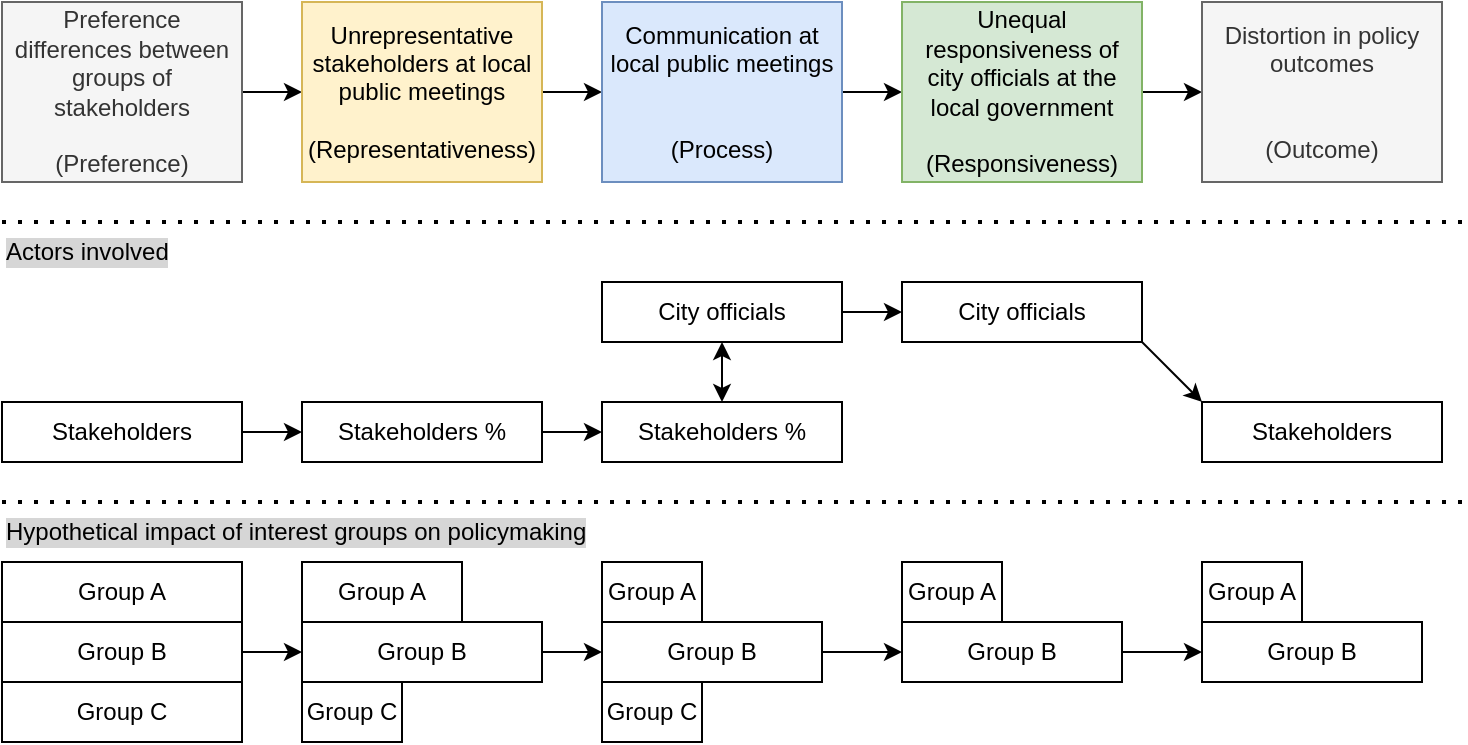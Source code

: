 <mxfile version="23.1.5" type="github">
  <diagram name="Page-1" id="Cs3PEmX1cTq5VMmg_b_n">
    <mxGraphModel dx="828" dy="551" grid="1" gridSize="10" guides="1" tooltips="1" connect="1" arrows="1" fold="1" page="1" pageScale="1" pageWidth="850" pageHeight="1100" math="0" shadow="0">
      <root>
        <mxCell id="0" />
        <mxCell id="1" parent="0" />
        <mxCell id="gPUhUYzJHijc3U4VqbK1-7" style="edgeStyle=orthogonalEdgeStyle;rounded=0;orthogonalLoop=1;jettySize=auto;html=1;exitX=1;exitY=0.5;exitDx=0;exitDy=0;" parent="1" source="gPUhUYzJHijc3U4VqbK1-2" target="gPUhUYzJHijc3U4VqbK1-3" edge="1">
          <mxGeometry relative="1" as="geometry" />
        </mxCell>
        <mxCell id="gPUhUYzJHijc3U4VqbK1-2" value="Preference differences between groups of stakeholders&lt;br&gt;&lt;br&gt;(Preference)" style="rounded=0;whiteSpace=wrap;html=1;fillColor=#f5f5f5;fontColor=#333333;strokeColor=#666666;" parent="1" vertex="1">
          <mxGeometry x="10" y="40" width="120" height="90" as="geometry" />
        </mxCell>
        <mxCell id="gPUhUYzJHijc3U4VqbK1-8" style="edgeStyle=orthogonalEdgeStyle;rounded=0;orthogonalLoop=1;jettySize=auto;html=1;exitX=1;exitY=0.5;exitDx=0;exitDy=0;entryX=0;entryY=0.5;entryDx=0;entryDy=0;" parent="1" source="gPUhUYzJHijc3U4VqbK1-3" target="gPUhUYzJHijc3U4VqbK1-4" edge="1">
          <mxGeometry relative="1" as="geometry" />
        </mxCell>
        <mxCell id="gPUhUYzJHijc3U4VqbK1-3" value="Unrepresentative stakeholders at local public meetings&lt;br&gt;&lt;br&gt;(Representativeness)" style="rounded=0;whiteSpace=wrap;html=1;fillColor=#fff2cc;strokeColor=#d6b656;" parent="1" vertex="1">
          <mxGeometry x="160" y="40" width="120" height="90" as="geometry" />
        </mxCell>
        <mxCell id="gPUhUYzJHijc3U4VqbK1-9" style="edgeStyle=orthogonalEdgeStyle;rounded=0;orthogonalLoop=1;jettySize=auto;html=1;exitX=1;exitY=0.5;exitDx=0;exitDy=0;entryX=0;entryY=0.5;entryDx=0;entryDy=0;" parent="1" source="gPUhUYzJHijc3U4VqbK1-4" target="gPUhUYzJHijc3U4VqbK1-5" edge="1">
          <mxGeometry relative="1" as="geometry" />
        </mxCell>
        <mxCell id="gPUhUYzJHijc3U4VqbK1-4" value="Communication at local public meetings&lt;br&gt;&lt;br&gt;&lt;br&gt;(Process)" style="rounded=0;whiteSpace=wrap;html=1;fillColor=#dae8fc;strokeColor=#6c8ebf;" parent="1" vertex="1">
          <mxGeometry x="310" y="40" width="120" height="90" as="geometry" />
        </mxCell>
        <mxCell id="gPUhUYzJHijc3U4VqbK1-10" style="edgeStyle=orthogonalEdgeStyle;rounded=0;orthogonalLoop=1;jettySize=auto;html=1;exitX=1;exitY=0.5;exitDx=0;exitDy=0;" parent="1" source="gPUhUYzJHijc3U4VqbK1-5" target="gPUhUYzJHijc3U4VqbK1-6" edge="1">
          <mxGeometry relative="1" as="geometry" />
        </mxCell>
        <mxCell id="gPUhUYzJHijc3U4VqbK1-5" value="Unequal responsiveness of city officials at the local government&lt;br&gt;&lt;br&gt;(Responsiveness)" style="rounded=0;whiteSpace=wrap;html=1;fillColor=#d5e8d4;strokeColor=#82b366;" parent="1" vertex="1">
          <mxGeometry x="460" y="40" width="120" height="90" as="geometry" />
        </mxCell>
        <mxCell id="gPUhUYzJHijc3U4VqbK1-6" value="Distortion in policy outcomes&lt;br&gt;&lt;br&gt;&lt;br&gt;(Outcome)" style="rounded=0;whiteSpace=wrap;html=1;fillColor=#f5f5f5;strokeColor=#666666;fontColor=#333333;" parent="1" vertex="1">
          <mxGeometry x="610" y="40" width="120" height="90" as="geometry" />
        </mxCell>
        <mxCell id="gPUhUYzJHijc3U4VqbK1-18" style="edgeStyle=orthogonalEdgeStyle;rounded=0;orthogonalLoop=1;jettySize=auto;html=1;exitX=1;exitY=0.5;exitDx=0;exitDy=0;" parent="1" source="gPUhUYzJHijc3U4VqbK1-11" target="gPUhUYzJHijc3U4VqbK1-12" edge="1">
          <mxGeometry relative="1" as="geometry" />
        </mxCell>
        <mxCell id="gPUhUYzJHijc3U4VqbK1-11" value="Stakeholders" style="rounded=0;whiteSpace=wrap;html=1;" parent="1" vertex="1">
          <mxGeometry x="10" y="240" width="120" height="30" as="geometry" />
        </mxCell>
        <mxCell id="gPUhUYzJHijc3U4VqbK1-19" style="edgeStyle=orthogonalEdgeStyle;rounded=0;orthogonalLoop=1;jettySize=auto;html=1;exitX=1;exitY=0.5;exitDx=0;exitDy=0;" parent="1" source="gPUhUYzJHijc3U4VqbK1-12" target="gPUhUYzJHijc3U4VqbK1-13" edge="1">
          <mxGeometry relative="1" as="geometry" />
        </mxCell>
        <mxCell id="gPUhUYzJHijc3U4VqbK1-12" value="Stakeholders %" style="rounded=0;whiteSpace=wrap;html=1;" parent="1" vertex="1">
          <mxGeometry x="160" y="240" width="120" height="30" as="geometry" />
        </mxCell>
        <mxCell id="gPUhUYzJHijc3U4VqbK1-13" value="Stakeholders %" style="rounded=0;whiteSpace=wrap;html=1;" parent="1" vertex="1">
          <mxGeometry x="310" y="240" width="120" height="30" as="geometry" />
        </mxCell>
        <mxCell id="gPUhUYzJHijc3U4VqbK1-20" style="edgeStyle=orthogonalEdgeStyle;rounded=0;orthogonalLoop=1;jettySize=auto;html=1;exitX=1;exitY=0.5;exitDx=0;exitDy=0;" parent="1" source="gPUhUYzJHijc3U4VqbK1-14" target="gPUhUYzJHijc3U4VqbK1-15" edge="1">
          <mxGeometry relative="1" as="geometry" />
        </mxCell>
        <mxCell id="gPUhUYzJHijc3U4VqbK1-54" style="edgeStyle=orthogonalEdgeStyle;rounded=0;orthogonalLoop=1;jettySize=auto;html=1;exitX=0.5;exitY=1;exitDx=0;exitDy=0;entryX=0.5;entryY=0;entryDx=0;entryDy=0;startArrow=classic;startFill=1;" parent="1" source="gPUhUYzJHijc3U4VqbK1-14" target="gPUhUYzJHijc3U4VqbK1-13" edge="1">
          <mxGeometry relative="1" as="geometry" />
        </mxCell>
        <mxCell id="gPUhUYzJHijc3U4VqbK1-14" value="City officials" style="rounded=0;whiteSpace=wrap;html=1;" parent="1" vertex="1">
          <mxGeometry x="310" y="180" width="120" height="30" as="geometry" />
        </mxCell>
        <mxCell id="gPUhUYzJHijc3U4VqbK1-21" style="rounded=0;orthogonalLoop=1;jettySize=auto;html=1;exitX=1;exitY=1;exitDx=0;exitDy=0;entryX=0;entryY=0;entryDx=0;entryDy=0;" parent="1" source="gPUhUYzJHijc3U4VqbK1-15" target="gPUhUYzJHijc3U4VqbK1-16" edge="1">
          <mxGeometry relative="1" as="geometry" />
        </mxCell>
        <mxCell id="gPUhUYzJHijc3U4VqbK1-15" value="City officials" style="rounded=0;whiteSpace=wrap;html=1;" parent="1" vertex="1">
          <mxGeometry x="460" y="180" width="120" height="30" as="geometry" />
        </mxCell>
        <mxCell id="gPUhUYzJHijc3U4VqbK1-16" value="Stakeholders" style="rounded=0;whiteSpace=wrap;html=1;" parent="1" vertex="1">
          <mxGeometry x="610" y="240" width="120" height="30" as="geometry" />
        </mxCell>
        <mxCell id="gPUhUYzJHijc3U4VqbK1-58" value="Actors involved" style="text;html=1;strokeColor=none;fillColor=none;align=left;verticalAlign=middle;whiteSpace=wrap;rounded=0;labelBackgroundColor=#d6d6d6;" parent="1" vertex="1">
          <mxGeometry x="10" y="150" width="220" height="30" as="geometry" />
        </mxCell>
        <mxCell id="gPUhUYzJHijc3U4VqbK1-59" value="" style="endArrow=none;dashed=1;html=1;dashPattern=1 3;strokeWidth=2;rounded=0;" parent="1" edge="1">
          <mxGeometry width="50" height="50" relative="1" as="geometry">
            <mxPoint x="10" y="150" as="sourcePoint" />
            <mxPoint x="740" y="150" as="targetPoint" />
          </mxGeometry>
        </mxCell>
        <mxCell id="UPryXcqh0EnZ96BrGNzb-15" value="" style="endArrow=none;dashed=1;html=1;dashPattern=1 3;strokeWidth=2;rounded=0;" edge="1" parent="1">
          <mxGeometry width="50" height="50" relative="1" as="geometry">
            <mxPoint x="10" y="290" as="sourcePoint" />
            <mxPoint x="740" y="290" as="targetPoint" />
          </mxGeometry>
        </mxCell>
        <mxCell id="UPryXcqh0EnZ96BrGNzb-17" value="Hypothetical impact of interest groups on policymaking" style="text;html=1;strokeColor=none;fillColor=none;align=left;verticalAlign=middle;whiteSpace=wrap;rounded=0;labelBackgroundColor=#d6d6d6;" vertex="1" parent="1">
          <mxGeometry x="10" y="290" width="300" height="30" as="geometry" />
        </mxCell>
        <mxCell id="UPryXcqh0EnZ96BrGNzb-18" value="Group A" style="rounded=0;whiteSpace=wrap;html=1;" vertex="1" parent="1">
          <mxGeometry x="10" y="320" width="120" height="30" as="geometry" />
        </mxCell>
        <mxCell id="UPryXcqh0EnZ96BrGNzb-33" style="edgeStyle=orthogonalEdgeStyle;rounded=0;orthogonalLoop=1;jettySize=auto;html=1;exitX=1;exitY=0.5;exitDx=0;exitDy=0;entryX=0;entryY=0.5;entryDx=0;entryDy=0;" edge="1" parent="1" source="UPryXcqh0EnZ96BrGNzb-19" target="UPryXcqh0EnZ96BrGNzb-23">
          <mxGeometry relative="1" as="geometry" />
        </mxCell>
        <mxCell id="UPryXcqh0EnZ96BrGNzb-19" value="Group B" style="rounded=0;whiteSpace=wrap;html=1;" vertex="1" parent="1">
          <mxGeometry x="10" y="350" width="120" height="30" as="geometry" />
        </mxCell>
        <mxCell id="UPryXcqh0EnZ96BrGNzb-20" value="Group C" style="rounded=0;whiteSpace=wrap;html=1;" vertex="1" parent="1">
          <mxGeometry x="10" y="380" width="120" height="30" as="geometry" />
        </mxCell>
        <mxCell id="UPryXcqh0EnZ96BrGNzb-22" value="Group A" style="rounded=0;whiteSpace=wrap;html=1;" vertex="1" parent="1">
          <mxGeometry x="160" y="320" width="80" height="30" as="geometry" />
        </mxCell>
        <mxCell id="UPryXcqh0EnZ96BrGNzb-34" style="edgeStyle=orthogonalEdgeStyle;rounded=0;orthogonalLoop=1;jettySize=auto;html=1;exitX=1;exitY=0.5;exitDx=0;exitDy=0;entryX=0;entryY=0.5;entryDx=0;entryDy=0;" edge="1" parent="1" source="UPryXcqh0EnZ96BrGNzb-23" target="UPryXcqh0EnZ96BrGNzb-26">
          <mxGeometry relative="1" as="geometry" />
        </mxCell>
        <mxCell id="UPryXcqh0EnZ96BrGNzb-23" value="Group B" style="rounded=0;whiteSpace=wrap;html=1;" vertex="1" parent="1">
          <mxGeometry x="160" y="350" width="120" height="30" as="geometry" />
        </mxCell>
        <mxCell id="UPryXcqh0EnZ96BrGNzb-24" value="Group C" style="rounded=0;whiteSpace=wrap;html=1;" vertex="1" parent="1">
          <mxGeometry x="160" y="380" width="50" height="30" as="geometry" />
        </mxCell>
        <mxCell id="UPryXcqh0EnZ96BrGNzb-25" value="Group A" style="rounded=0;whiteSpace=wrap;html=1;" vertex="1" parent="1">
          <mxGeometry x="310" y="320" width="50" height="30" as="geometry" />
        </mxCell>
        <mxCell id="UPryXcqh0EnZ96BrGNzb-35" style="edgeStyle=orthogonalEdgeStyle;rounded=0;orthogonalLoop=1;jettySize=auto;html=1;exitX=1;exitY=0.5;exitDx=0;exitDy=0;entryX=0;entryY=0.5;entryDx=0;entryDy=0;" edge="1" parent="1" source="UPryXcqh0EnZ96BrGNzb-26" target="UPryXcqh0EnZ96BrGNzb-29">
          <mxGeometry relative="1" as="geometry" />
        </mxCell>
        <mxCell id="UPryXcqh0EnZ96BrGNzb-26" value="Group B" style="rounded=0;whiteSpace=wrap;html=1;" vertex="1" parent="1">
          <mxGeometry x="310" y="350" width="110" height="30" as="geometry" />
        </mxCell>
        <mxCell id="UPryXcqh0EnZ96BrGNzb-27" value="Group C" style="rounded=0;whiteSpace=wrap;html=1;" vertex="1" parent="1">
          <mxGeometry x="310" y="380" width="50" height="30" as="geometry" />
        </mxCell>
        <mxCell id="UPryXcqh0EnZ96BrGNzb-28" value="Group A" style="rounded=0;whiteSpace=wrap;html=1;" vertex="1" parent="1">
          <mxGeometry x="460" y="320" width="50" height="30" as="geometry" />
        </mxCell>
        <mxCell id="UPryXcqh0EnZ96BrGNzb-36" style="edgeStyle=orthogonalEdgeStyle;rounded=0;orthogonalLoop=1;jettySize=auto;html=1;exitX=1;exitY=0.5;exitDx=0;exitDy=0;entryX=0;entryY=0.5;entryDx=0;entryDy=0;" edge="1" parent="1" source="UPryXcqh0EnZ96BrGNzb-29" target="UPryXcqh0EnZ96BrGNzb-32">
          <mxGeometry relative="1" as="geometry" />
        </mxCell>
        <mxCell id="UPryXcqh0EnZ96BrGNzb-29" value="Group B" style="rounded=0;whiteSpace=wrap;html=1;" vertex="1" parent="1">
          <mxGeometry x="460" y="350" width="110" height="30" as="geometry" />
        </mxCell>
        <mxCell id="UPryXcqh0EnZ96BrGNzb-31" value="Group A" style="rounded=0;whiteSpace=wrap;html=1;" vertex="1" parent="1">
          <mxGeometry x="610" y="320" width="50" height="30" as="geometry" />
        </mxCell>
        <mxCell id="UPryXcqh0EnZ96BrGNzb-32" value="Group B" style="rounded=0;whiteSpace=wrap;html=1;" vertex="1" parent="1">
          <mxGeometry x="610" y="350" width="110" height="30" as="geometry" />
        </mxCell>
      </root>
    </mxGraphModel>
  </diagram>
</mxfile>
